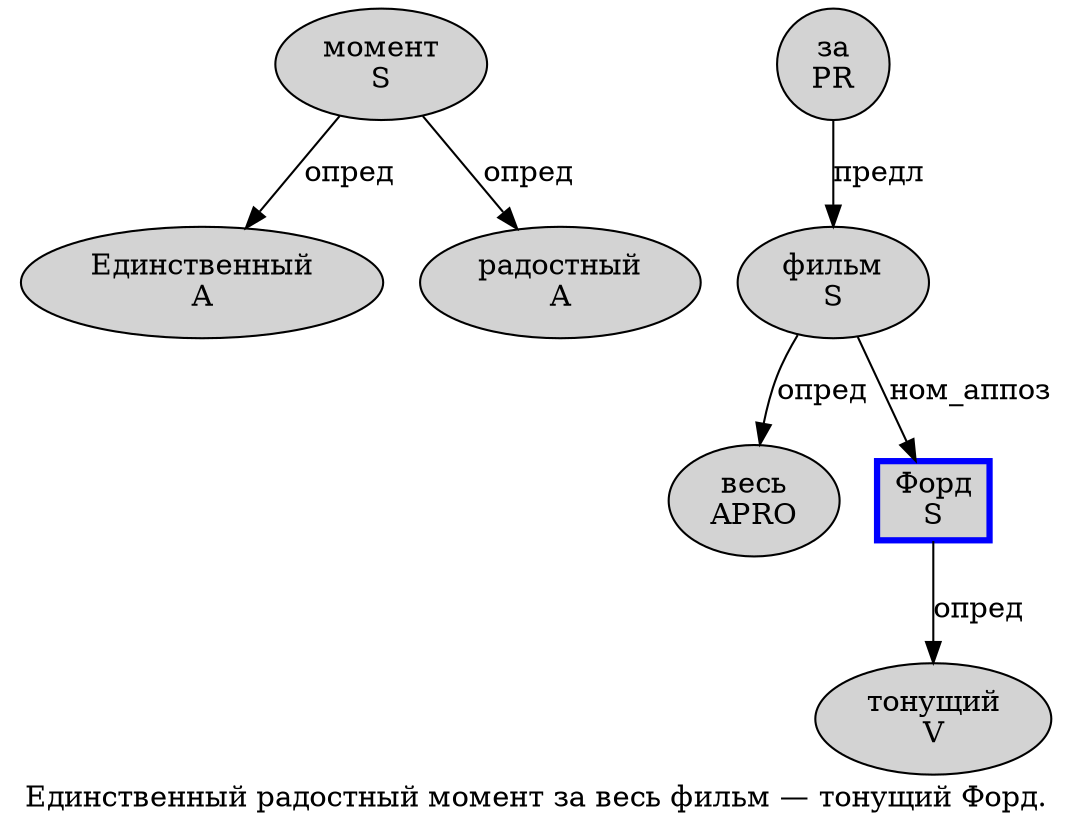 digraph SENTENCE_2574 {
	graph [label="Единственный радостный момент за весь фильм — тонущий Форд."]
	node [style=filled]
		0 [label="Единственный
A" color="" fillcolor=lightgray penwidth=1 shape=ellipse]
		1 [label="радостный
A" color="" fillcolor=lightgray penwidth=1 shape=ellipse]
		2 [label="момент
S" color="" fillcolor=lightgray penwidth=1 shape=ellipse]
		3 [label="за
PR" color="" fillcolor=lightgray penwidth=1 shape=ellipse]
		4 [label="весь
APRO" color="" fillcolor=lightgray penwidth=1 shape=ellipse]
		5 [label="фильм
S" color="" fillcolor=lightgray penwidth=1 shape=ellipse]
		7 [label="тонущий
V" color="" fillcolor=lightgray penwidth=1 shape=ellipse]
		8 [label="Форд
S" color=blue fillcolor=lightgray penwidth=3 shape=box]
			8 -> 7 [label="опред"]
			5 -> 4 [label="опред"]
			5 -> 8 [label="ном_аппоз"]
			2 -> 0 [label="опред"]
			2 -> 1 [label="опред"]
			3 -> 5 [label="предл"]
}